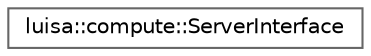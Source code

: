 digraph "类继承关系图"
{
 // LATEX_PDF_SIZE
  bgcolor="transparent";
  edge [fontname=Helvetica,fontsize=10,labelfontname=Helvetica,labelfontsize=10];
  node [fontname=Helvetica,fontsize=10,shape=box,height=0.2,width=0.4];
  rankdir="LR";
  Node0 [id="Node000000",label="luisa::compute::ServerInterface",height=0.2,width=0.4,color="grey40", fillcolor="white", style="filled",URL="$classluisa_1_1compute_1_1_server_interface.html",tooltip=" "];
}
